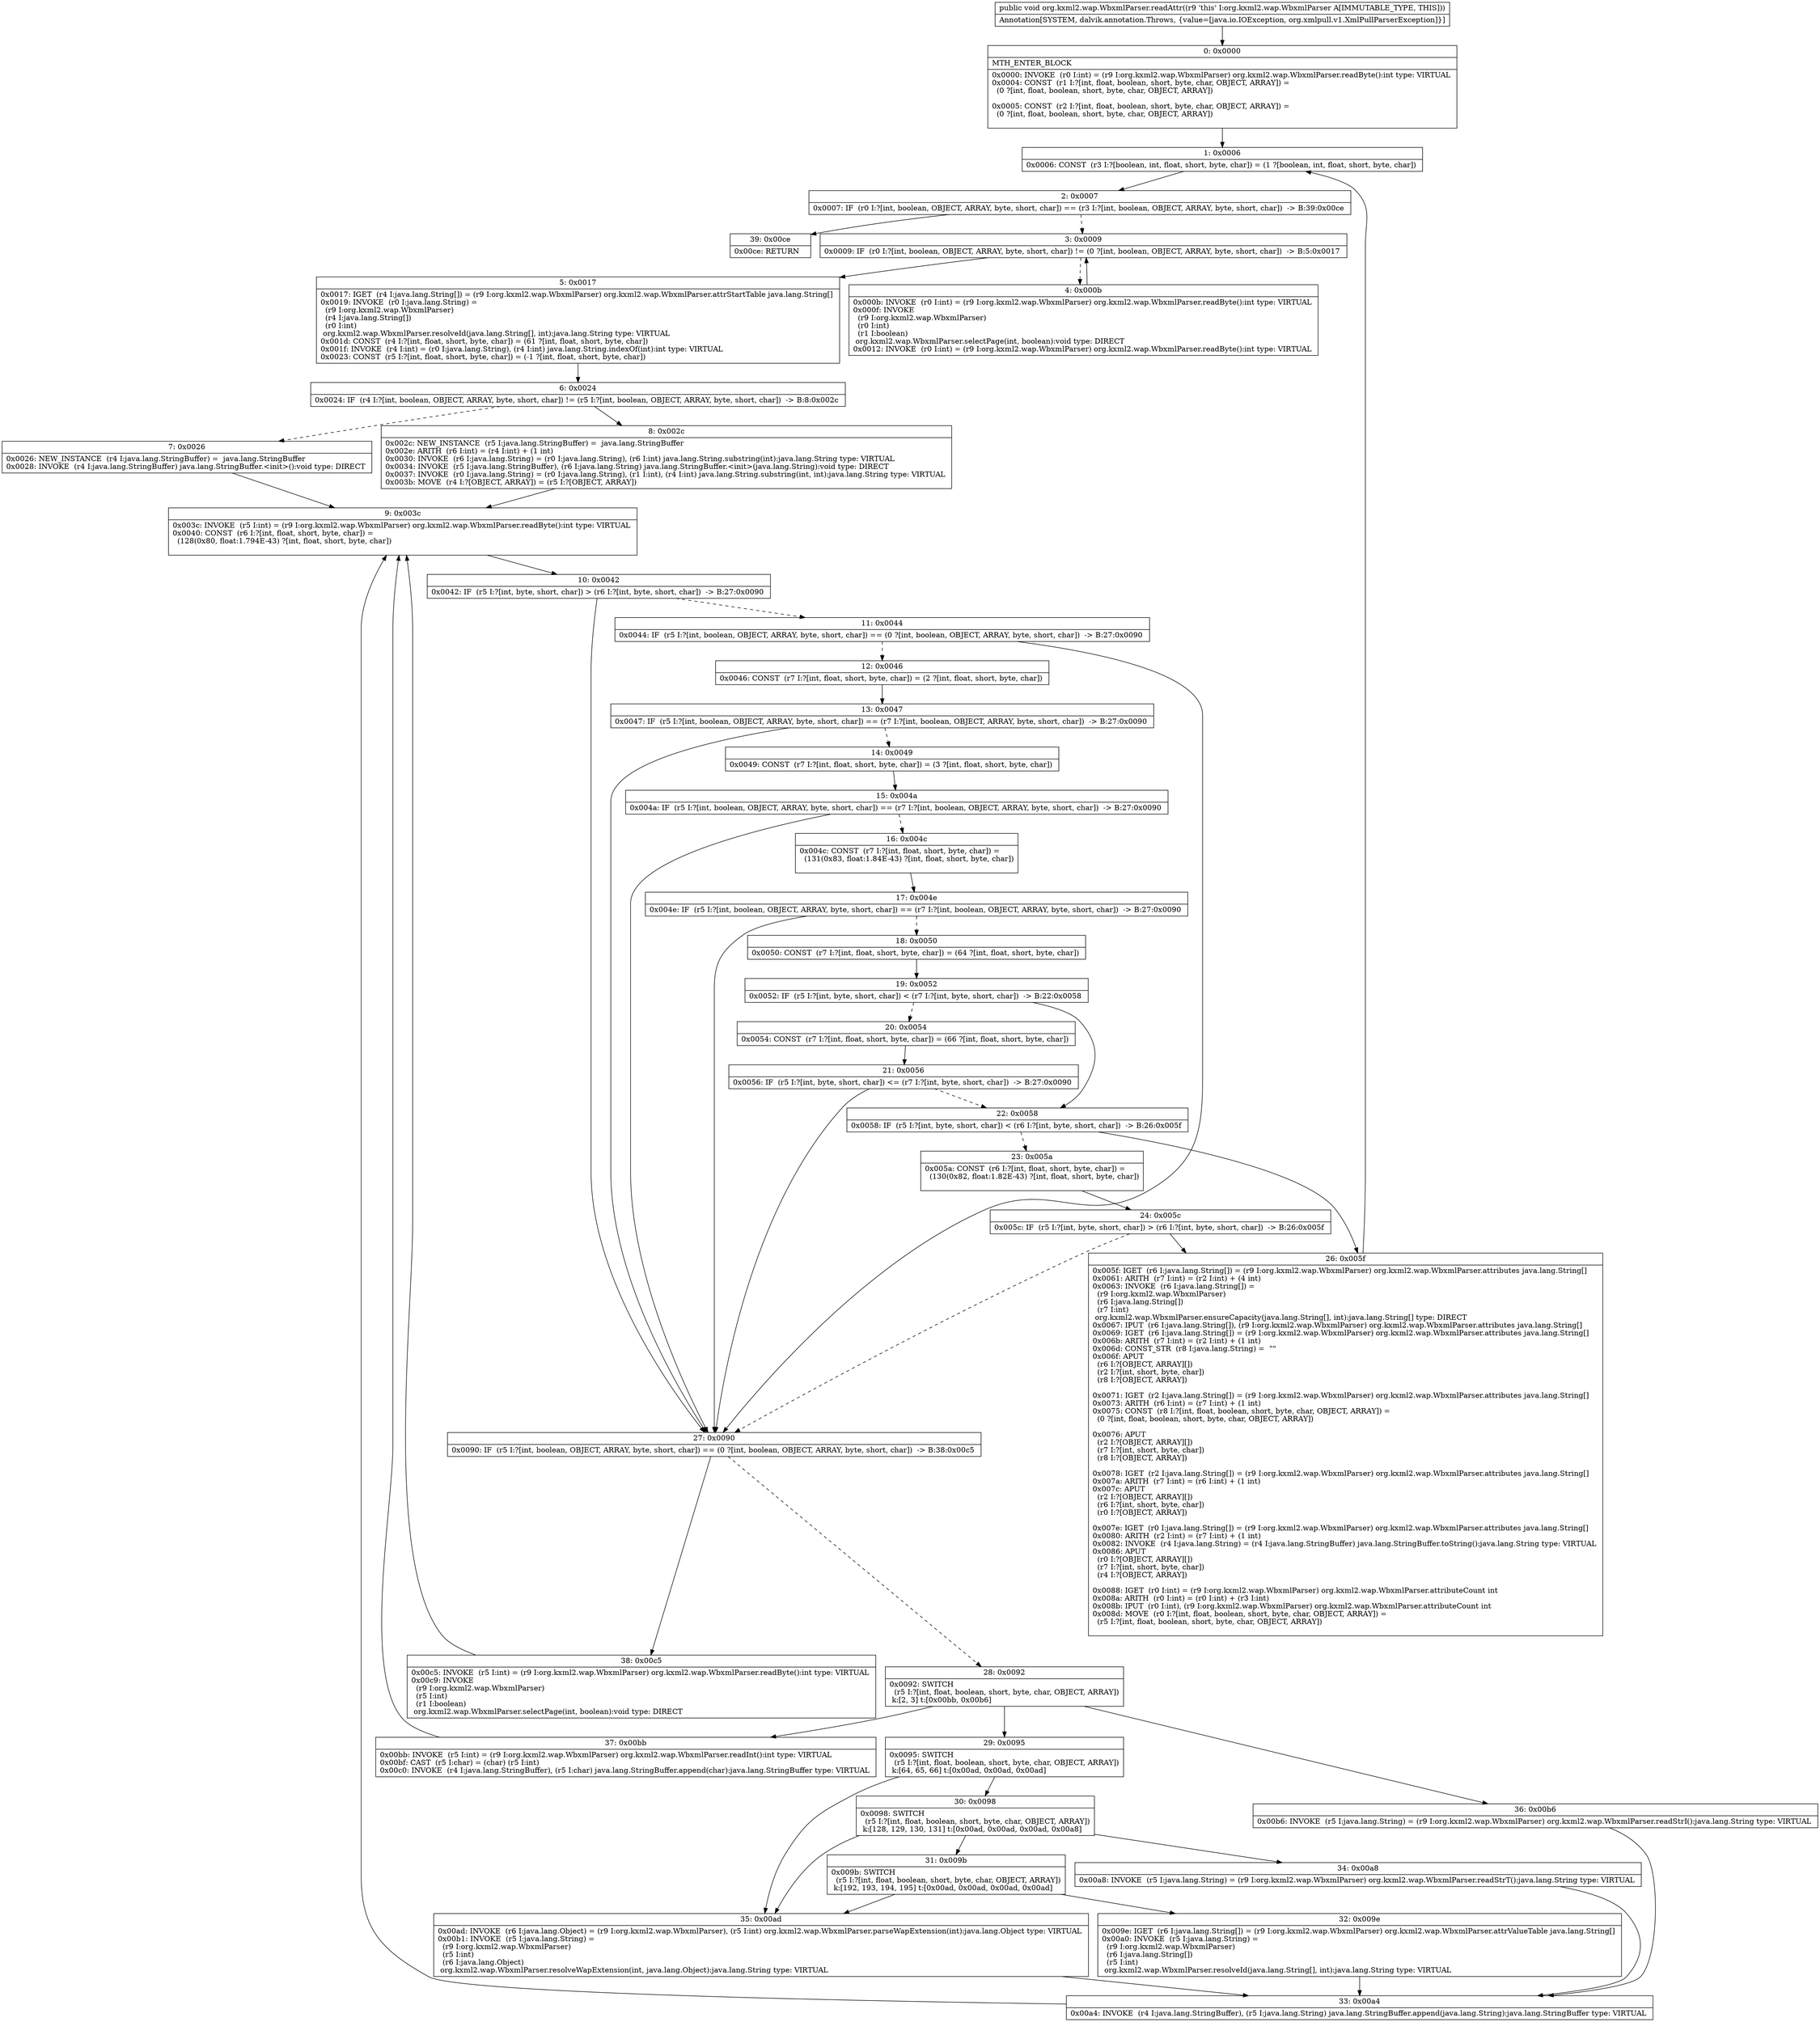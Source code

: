digraph "CFG fororg.kxml2.wap.WbxmlParser.readAttr()V" {
Node_0 [shape=record,label="{0\:\ 0x0000|MTH_ENTER_BLOCK\l|0x0000: INVOKE  (r0 I:int) = (r9 I:org.kxml2.wap.WbxmlParser) org.kxml2.wap.WbxmlParser.readByte():int type: VIRTUAL \l0x0004: CONST  (r1 I:?[int, float, boolean, short, byte, char, OBJECT, ARRAY]) = \l  (0 ?[int, float, boolean, short, byte, char, OBJECT, ARRAY])\l \l0x0005: CONST  (r2 I:?[int, float, boolean, short, byte, char, OBJECT, ARRAY]) = \l  (0 ?[int, float, boolean, short, byte, char, OBJECT, ARRAY])\l \l}"];
Node_1 [shape=record,label="{1\:\ 0x0006|0x0006: CONST  (r3 I:?[boolean, int, float, short, byte, char]) = (1 ?[boolean, int, float, short, byte, char]) \l}"];
Node_2 [shape=record,label="{2\:\ 0x0007|0x0007: IF  (r0 I:?[int, boolean, OBJECT, ARRAY, byte, short, char]) == (r3 I:?[int, boolean, OBJECT, ARRAY, byte, short, char])  \-\> B:39:0x00ce \l}"];
Node_3 [shape=record,label="{3\:\ 0x0009|0x0009: IF  (r0 I:?[int, boolean, OBJECT, ARRAY, byte, short, char]) != (0 ?[int, boolean, OBJECT, ARRAY, byte, short, char])  \-\> B:5:0x0017 \l}"];
Node_4 [shape=record,label="{4\:\ 0x000b|0x000b: INVOKE  (r0 I:int) = (r9 I:org.kxml2.wap.WbxmlParser) org.kxml2.wap.WbxmlParser.readByte():int type: VIRTUAL \l0x000f: INVOKE  \l  (r9 I:org.kxml2.wap.WbxmlParser)\l  (r0 I:int)\l  (r1 I:boolean)\l org.kxml2.wap.WbxmlParser.selectPage(int, boolean):void type: DIRECT \l0x0012: INVOKE  (r0 I:int) = (r9 I:org.kxml2.wap.WbxmlParser) org.kxml2.wap.WbxmlParser.readByte():int type: VIRTUAL \l}"];
Node_5 [shape=record,label="{5\:\ 0x0017|0x0017: IGET  (r4 I:java.lang.String[]) = (r9 I:org.kxml2.wap.WbxmlParser) org.kxml2.wap.WbxmlParser.attrStartTable java.lang.String[] \l0x0019: INVOKE  (r0 I:java.lang.String) = \l  (r9 I:org.kxml2.wap.WbxmlParser)\l  (r4 I:java.lang.String[])\l  (r0 I:int)\l org.kxml2.wap.WbxmlParser.resolveId(java.lang.String[], int):java.lang.String type: VIRTUAL \l0x001d: CONST  (r4 I:?[int, float, short, byte, char]) = (61 ?[int, float, short, byte, char]) \l0x001f: INVOKE  (r4 I:int) = (r0 I:java.lang.String), (r4 I:int) java.lang.String.indexOf(int):int type: VIRTUAL \l0x0023: CONST  (r5 I:?[int, float, short, byte, char]) = (\-1 ?[int, float, short, byte, char]) \l}"];
Node_6 [shape=record,label="{6\:\ 0x0024|0x0024: IF  (r4 I:?[int, boolean, OBJECT, ARRAY, byte, short, char]) != (r5 I:?[int, boolean, OBJECT, ARRAY, byte, short, char])  \-\> B:8:0x002c \l}"];
Node_7 [shape=record,label="{7\:\ 0x0026|0x0026: NEW_INSTANCE  (r4 I:java.lang.StringBuffer) =  java.lang.StringBuffer \l0x0028: INVOKE  (r4 I:java.lang.StringBuffer) java.lang.StringBuffer.\<init\>():void type: DIRECT \l}"];
Node_8 [shape=record,label="{8\:\ 0x002c|0x002c: NEW_INSTANCE  (r5 I:java.lang.StringBuffer) =  java.lang.StringBuffer \l0x002e: ARITH  (r6 I:int) = (r4 I:int) + (1 int) \l0x0030: INVOKE  (r6 I:java.lang.String) = (r0 I:java.lang.String), (r6 I:int) java.lang.String.substring(int):java.lang.String type: VIRTUAL \l0x0034: INVOKE  (r5 I:java.lang.StringBuffer), (r6 I:java.lang.String) java.lang.StringBuffer.\<init\>(java.lang.String):void type: DIRECT \l0x0037: INVOKE  (r0 I:java.lang.String) = (r0 I:java.lang.String), (r1 I:int), (r4 I:int) java.lang.String.substring(int, int):java.lang.String type: VIRTUAL \l0x003b: MOVE  (r4 I:?[OBJECT, ARRAY]) = (r5 I:?[OBJECT, ARRAY]) \l}"];
Node_9 [shape=record,label="{9\:\ 0x003c|0x003c: INVOKE  (r5 I:int) = (r9 I:org.kxml2.wap.WbxmlParser) org.kxml2.wap.WbxmlParser.readByte():int type: VIRTUAL \l0x0040: CONST  (r6 I:?[int, float, short, byte, char]) = \l  (128(0x80, float:1.794E\-43) ?[int, float, short, byte, char])\l \l}"];
Node_10 [shape=record,label="{10\:\ 0x0042|0x0042: IF  (r5 I:?[int, byte, short, char]) \> (r6 I:?[int, byte, short, char])  \-\> B:27:0x0090 \l}"];
Node_11 [shape=record,label="{11\:\ 0x0044|0x0044: IF  (r5 I:?[int, boolean, OBJECT, ARRAY, byte, short, char]) == (0 ?[int, boolean, OBJECT, ARRAY, byte, short, char])  \-\> B:27:0x0090 \l}"];
Node_12 [shape=record,label="{12\:\ 0x0046|0x0046: CONST  (r7 I:?[int, float, short, byte, char]) = (2 ?[int, float, short, byte, char]) \l}"];
Node_13 [shape=record,label="{13\:\ 0x0047|0x0047: IF  (r5 I:?[int, boolean, OBJECT, ARRAY, byte, short, char]) == (r7 I:?[int, boolean, OBJECT, ARRAY, byte, short, char])  \-\> B:27:0x0090 \l}"];
Node_14 [shape=record,label="{14\:\ 0x0049|0x0049: CONST  (r7 I:?[int, float, short, byte, char]) = (3 ?[int, float, short, byte, char]) \l}"];
Node_15 [shape=record,label="{15\:\ 0x004a|0x004a: IF  (r5 I:?[int, boolean, OBJECT, ARRAY, byte, short, char]) == (r7 I:?[int, boolean, OBJECT, ARRAY, byte, short, char])  \-\> B:27:0x0090 \l}"];
Node_16 [shape=record,label="{16\:\ 0x004c|0x004c: CONST  (r7 I:?[int, float, short, byte, char]) = \l  (131(0x83, float:1.84E\-43) ?[int, float, short, byte, char])\l \l}"];
Node_17 [shape=record,label="{17\:\ 0x004e|0x004e: IF  (r5 I:?[int, boolean, OBJECT, ARRAY, byte, short, char]) == (r7 I:?[int, boolean, OBJECT, ARRAY, byte, short, char])  \-\> B:27:0x0090 \l}"];
Node_18 [shape=record,label="{18\:\ 0x0050|0x0050: CONST  (r7 I:?[int, float, short, byte, char]) = (64 ?[int, float, short, byte, char]) \l}"];
Node_19 [shape=record,label="{19\:\ 0x0052|0x0052: IF  (r5 I:?[int, byte, short, char]) \< (r7 I:?[int, byte, short, char])  \-\> B:22:0x0058 \l}"];
Node_20 [shape=record,label="{20\:\ 0x0054|0x0054: CONST  (r7 I:?[int, float, short, byte, char]) = (66 ?[int, float, short, byte, char]) \l}"];
Node_21 [shape=record,label="{21\:\ 0x0056|0x0056: IF  (r5 I:?[int, byte, short, char]) \<= (r7 I:?[int, byte, short, char])  \-\> B:27:0x0090 \l}"];
Node_22 [shape=record,label="{22\:\ 0x0058|0x0058: IF  (r5 I:?[int, byte, short, char]) \< (r6 I:?[int, byte, short, char])  \-\> B:26:0x005f \l}"];
Node_23 [shape=record,label="{23\:\ 0x005a|0x005a: CONST  (r6 I:?[int, float, short, byte, char]) = \l  (130(0x82, float:1.82E\-43) ?[int, float, short, byte, char])\l \l}"];
Node_24 [shape=record,label="{24\:\ 0x005c|0x005c: IF  (r5 I:?[int, byte, short, char]) \> (r6 I:?[int, byte, short, char])  \-\> B:26:0x005f \l}"];
Node_26 [shape=record,label="{26\:\ 0x005f|0x005f: IGET  (r6 I:java.lang.String[]) = (r9 I:org.kxml2.wap.WbxmlParser) org.kxml2.wap.WbxmlParser.attributes java.lang.String[] \l0x0061: ARITH  (r7 I:int) = (r2 I:int) + (4 int) \l0x0063: INVOKE  (r6 I:java.lang.String[]) = \l  (r9 I:org.kxml2.wap.WbxmlParser)\l  (r6 I:java.lang.String[])\l  (r7 I:int)\l org.kxml2.wap.WbxmlParser.ensureCapacity(java.lang.String[], int):java.lang.String[] type: DIRECT \l0x0067: IPUT  (r6 I:java.lang.String[]), (r9 I:org.kxml2.wap.WbxmlParser) org.kxml2.wap.WbxmlParser.attributes java.lang.String[] \l0x0069: IGET  (r6 I:java.lang.String[]) = (r9 I:org.kxml2.wap.WbxmlParser) org.kxml2.wap.WbxmlParser.attributes java.lang.String[] \l0x006b: ARITH  (r7 I:int) = (r2 I:int) + (1 int) \l0x006d: CONST_STR  (r8 I:java.lang.String) =  \"\" \l0x006f: APUT  \l  (r6 I:?[OBJECT, ARRAY][])\l  (r2 I:?[int, short, byte, char])\l  (r8 I:?[OBJECT, ARRAY])\l \l0x0071: IGET  (r2 I:java.lang.String[]) = (r9 I:org.kxml2.wap.WbxmlParser) org.kxml2.wap.WbxmlParser.attributes java.lang.String[] \l0x0073: ARITH  (r6 I:int) = (r7 I:int) + (1 int) \l0x0075: CONST  (r8 I:?[int, float, boolean, short, byte, char, OBJECT, ARRAY]) = \l  (0 ?[int, float, boolean, short, byte, char, OBJECT, ARRAY])\l \l0x0076: APUT  \l  (r2 I:?[OBJECT, ARRAY][])\l  (r7 I:?[int, short, byte, char])\l  (r8 I:?[OBJECT, ARRAY])\l \l0x0078: IGET  (r2 I:java.lang.String[]) = (r9 I:org.kxml2.wap.WbxmlParser) org.kxml2.wap.WbxmlParser.attributes java.lang.String[] \l0x007a: ARITH  (r7 I:int) = (r6 I:int) + (1 int) \l0x007c: APUT  \l  (r2 I:?[OBJECT, ARRAY][])\l  (r6 I:?[int, short, byte, char])\l  (r0 I:?[OBJECT, ARRAY])\l \l0x007e: IGET  (r0 I:java.lang.String[]) = (r9 I:org.kxml2.wap.WbxmlParser) org.kxml2.wap.WbxmlParser.attributes java.lang.String[] \l0x0080: ARITH  (r2 I:int) = (r7 I:int) + (1 int) \l0x0082: INVOKE  (r4 I:java.lang.String) = (r4 I:java.lang.StringBuffer) java.lang.StringBuffer.toString():java.lang.String type: VIRTUAL \l0x0086: APUT  \l  (r0 I:?[OBJECT, ARRAY][])\l  (r7 I:?[int, short, byte, char])\l  (r4 I:?[OBJECT, ARRAY])\l \l0x0088: IGET  (r0 I:int) = (r9 I:org.kxml2.wap.WbxmlParser) org.kxml2.wap.WbxmlParser.attributeCount int \l0x008a: ARITH  (r0 I:int) = (r0 I:int) + (r3 I:int) \l0x008b: IPUT  (r0 I:int), (r9 I:org.kxml2.wap.WbxmlParser) org.kxml2.wap.WbxmlParser.attributeCount int \l0x008d: MOVE  (r0 I:?[int, float, boolean, short, byte, char, OBJECT, ARRAY]) = \l  (r5 I:?[int, float, boolean, short, byte, char, OBJECT, ARRAY])\l \l}"];
Node_27 [shape=record,label="{27\:\ 0x0090|0x0090: IF  (r5 I:?[int, boolean, OBJECT, ARRAY, byte, short, char]) == (0 ?[int, boolean, OBJECT, ARRAY, byte, short, char])  \-\> B:38:0x00c5 \l}"];
Node_28 [shape=record,label="{28\:\ 0x0092|0x0092: SWITCH  \l  (r5 I:?[int, float, boolean, short, byte, char, OBJECT, ARRAY])\l k:[2, 3] t:[0x00bb, 0x00b6] \l}"];
Node_29 [shape=record,label="{29\:\ 0x0095|0x0095: SWITCH  \l  (r5 I:?[int, float, boolean, short, byte, char, OBJECT, ARRAY])\l k:[64, 65, 66] t:[0x00ad, 0x00ad, 0x00ad] \l}"];
Node_30 [shape=record,label="{30\:\ 0x0098|0x0098: SWITCH  \l  (r5 I:?[int, float, boolean, short, byte, char, OBJECT, ARRAY])\l k:[128, 129, 130, 131] t:[0x00ad, 0x00ad, 0x00ad, 0x00a8] \l}"];
Node_31 [shape=record,label="{31\:\ 0x009b|0x009b: SWITCH  \l  (r5 I:?[int, float, boolean, short, byte, char, OBJECT, ARRAY])\l k:[192, 193, 194, 195] t:[0x00ad, 0x00ad, 0x00ad, 0x00ad] \l}"];
Node_32 [shape=record,label="{32\:\ 0x009e|0x009e: IGET  (r6 I:java.lang.String[]) = (r9 I:org.kxml2.wap.WbxmlParser) org.kxml2.wap.WbxmlParser.attrValueTable java.lang.String[] \l0x00a0: INVOKE  (r5 I:java.lang.String) = \l  (r9 I:org.kxml2.wap.WbxmlParser)\l  (r6 I:java.lang.String[])\l  (r5 I:int)\l org.kxml2.wap.WbxmlParser.resolveId(java.lang.String[], int):java.lang.String type: VIRTUAL \l}"];
Node_33 [shape=record,label="{33\:\ 0x00a4|0x00a4: INVOKE  (r4 I:java.lang.StringBuffer), (r5 I:java.lang.String) java.lang.StringBuffer.append(java.lang.String):java.lang.StringBuffer type: VIRTUAL \l}"];
Node_34 [shape=record,label="{34\:\ 0x00a8|0x00a8: INVOKE  (r5 I:java.lang.String) = (r9 I:org.kxml2.wap.WbxmlParser) org.kxml2.wap.WbxmlParser.readStrT():java.lang.String type: VIRTUAL \l}"];
Node_35 [shape=record,label="{35\:\ 0x00ad|0x00ad: INVOKE  (r6 I:java.lang.Object) = (r9 I:org.kxml2.wap.WbxmlParser), (r5 I:int) org.kxml2.wap.WbxmlParser.parseWapExtension(int):java.lang.Object type: VIRTUAL \l0x00b1: INVOKE  (r5 I:java.lang.String) = \l  (r9 I:org.kxml2.wap.WbxmlParser)\l  (r5 I:int)\l  (r6 I:java.lang.Object)\l org.kxml2.wap.WbxmlParser.resolveWapExtension(int, java.lang.Object):java.lang.String type: VIRTUAL \l}"];
Node_36 [shape=record,label="{36\:\ 0x00b6|0x00b6: INVOKE  (r5 I:java.lang.String) = (r9 I:org.kxml2.wap.WbxmlParser) org.kxml2.wap.WbxmlParser.readStrI():java.lang.String type: VIRTUAL \l}"];
Node_37 [shape=record,label="{37\:\ 0x00bb|0x00bb: INVOKE  (r5 I:int) = (r9 I:org.kxml2.wap.WbxmlParser) org.kxml2.wap.WbxmlParser.readInt():int type: VIRTUAL \l0x00bf: CAST  (r5 I:char) = (char) (r5 I:int) \l0x00c0: INVOKE  (r4 I:java.lang.StringBuffer), (r5 I:char) java.lang.StringBuffer.append(char):java.lang.StringBuffer type: VIRTUAL \l}"];
Node_38 [shape=record,label="{38\:\ 0x00c5|0x00c5: INVOKE  (r5 I:int) = (r9 I:org.kxml2.wap.WbxmlParser) org.kxml2.wap.WbxmlParser.readByte():int type: VIRTUAL \l0x00c9: INVOKE  \l  (r9 I:org.kxml2.wap.WbxmlParser)\l  (r5 I:int)\l  (r1 I:boolean)\l org.kxml2.wap.WbxmlParser.selectPage(int, boolean):void type: DIRECT \l}"];
Node_39 [shape=record,label="{39\:\ 0x00ce|0x00ce: RETURN   \l}"];
MethodNode[shape=record,label="{public void org.kxml2.wap.WbxmlParser.readAttr((r9 'this' I:org.kxml2.wap.WbxmlParser A[IMMUTABLE_TYPE, THIS]))  | Annotation[SYSTEM, dalvik.annotation.Throws, \{value=[java.io.IOException, org.xmlpull.v1.XmlPullParserException]\}]\l}"];
MethodNode -> Node_0;
Node_0 -> Node_1;
Node_1 -> Node_2;
Node_2 -> Node_3[style=dashed];
Node_2 -> Node_39;
Node_3 -> Node_4[style=dashed];
Node_3 -> Node_5;
Node_4 -> Node_3;
Node_5 -> Node_6;
Node_6 -> Node_7[style=dashed];
Node_6 -> Node_8;
Node_7 -> Node_9;
Node_8 -> Node_9;
Node_9 -> Node_10;
Node_10 -> Node_11[style=dashed];
Node_10 -> Node_27;
Node_11 -> Node_12[style=dashed];
Node_11 -> Node_27;
Node_12 -> Node_13;
Node_13 -> Node_14[style=dashed];
Node_13 -> Node_27;
Node_14 -> Node_15;
Node_15 -> Node_16[style=dashed];
Node_15 -> Node_27;
Node_16 -> Node_17;
Node_17 -> Node_18[style=dashed];
Node_17 -> Node_27;
Node_18 -> Node_19;
Node_19 -> Node_20[style=dashed];
Node_19 -> Node_22;
Node_20 -> Node_21;
Node_21 -> Node_22[style=dashed];
Node_21 -> Node_27;
Node_22 -> Node_23[style=dashed];
Node_22 -> Node_26;
Node_23 -> Node_24;
Node_24 -> Node_26;
Node_24 -> Node_27[style=dashed];
Node_26 -> Node_1;
Node_27 -> Node_28[style=dashed];
Node_27 -> Node_38;
Node_28 -> Node_29;
Node_28 -> Node_36;
Node_28 -> Node_37;
Node_29 -> Node_30;
Node_29 -> Node_35;
Node_30 -> Node_31;
Node_30 -> Node_34;
Node_30 -> Node_35;
Node_31 -> Node_32;
Node_31 -> Node_35;
Node_32 -> Node_33;
Node_33 -> Node_9;
Node_34 -> Node_33;
Node_35 -> Node_33;
Node_36 -> Node_33;
Node_37 -> Node_9;
Node_38 -> Node_9;
}

